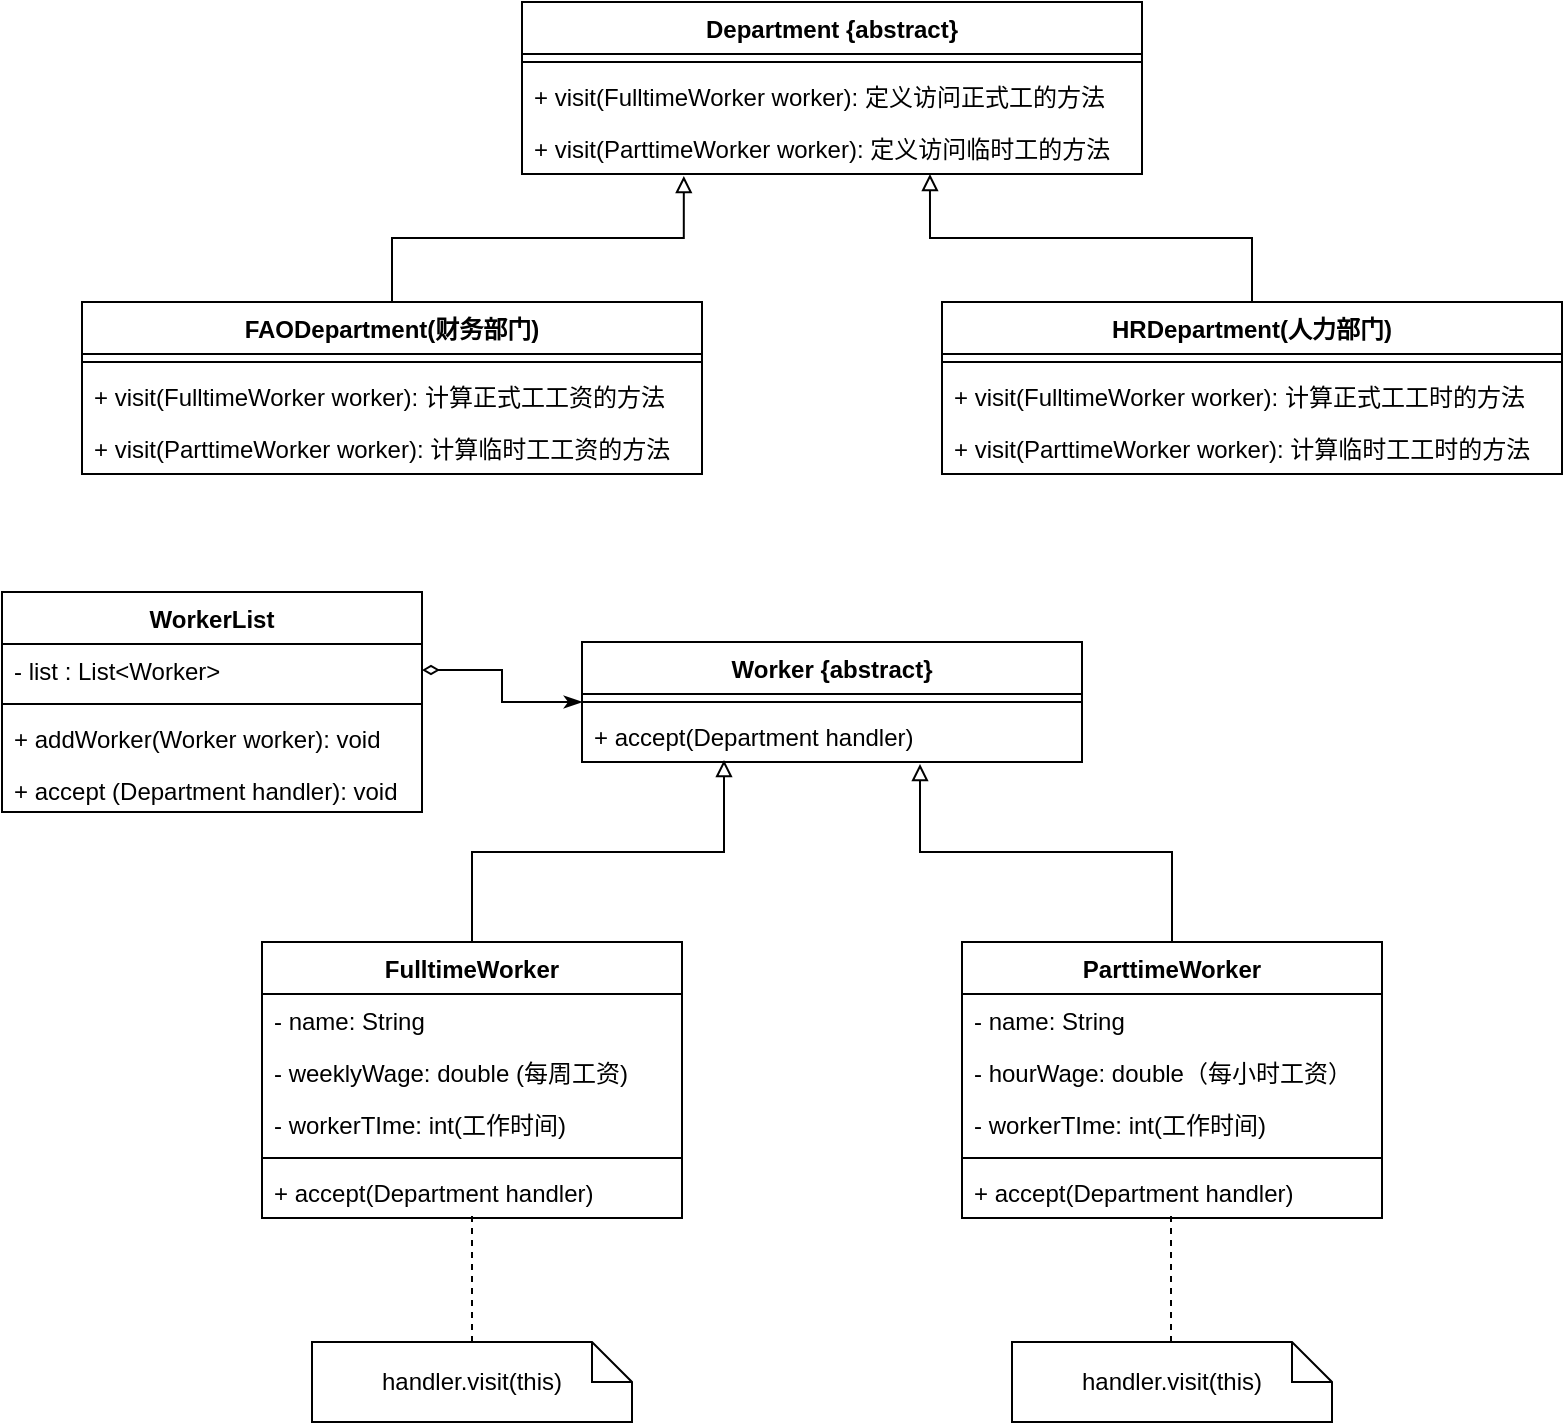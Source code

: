 <mxfile version="15.2.7" type="device"><diagram id="StqCUmPp77qf3Nl97OlG" name="第 1 页"><mxGraphModel dx="1022" dy="590" grid="1" gridSize="10" guides="1" tooltips="1" connect="1" arrows="1" fold="1" page="1" pageScale="1" pageWidth="827" pageHeight="1169" math="0" shadow="0"><root><mxCell id="0"/><mxCell id="1" parent="0"/><mxCell id="ExEfqd1gXVJCO019fa99-1" value="Department {abstract}" style="swimlane;fontStyle=1;align=center;verticalAlign=top;childLayout=stackLayout;horizontal=1;startSize=26;horizontalStack=0;resizeParent=1;resizeParentMax=0;resizeLast=0;collapsible=1;marginBottom=0;" vertex="1" parent="1"><mxGeometry x="300" y="70" width="310" height="86" as="geometry"/></mxCell><mxCell id="ExEfqd1gXVJCO019fa99-3" value="" style="line;strokeWidth=1;fillColor=none;align=left;verticalAlign=middle;spacingTop=-1;spacingLeft=3;spacingRight=3;rotatable=0;labelPosition=right;points=[];portConstraint=eastwest;" vertex="1" parent="ExEfqd1gXVJCO019fa99-1"><mxGeometry y="26" width="310" height="8" as="geometry"/></mxCell><mxCell id="ExEfqd1gXVJCO019fa99-4" value="+ visit(FulltimeWorker worker): 定义访问正式工的方法" style="text;strokeColor=none;fillColor=none;align=left;verticalAlign=top;spacingLeft=4;spacingRight=4;overflow=hidden;rotatable=0;points=[[0,0.5],[1,0.5]];portConstraint=eastwest;" vertex="1" parent="ExEfqd1gXVJCO019fa99-1"><mxGeometry y="34" width="310" height="26" as="geometry"/></mxCell><mxCell id="ExEfqd1gXVJCO019fa99-8" value="+ visit(ParttimeWorker worker): 定义访问临时工的方法" style="text;strokeColor=none;fillColor=none;align=left;verticalAlign=top;spacingLeft=4;spacingRight=4;overflow=hidden;rotatable=0;points=[[0,0.5],[1,0.5]];portConstraint=eastwest;" vertex="1" parent="ExEfqd1gXVJCO019fa99-1"><mxGeometry y="60" width="310" height="26" as="geometry"/></mxCell><mxCell id="ExEfqd1gXVJCO019fa99-17" style="edgeStyle=orthogonalEdgeStyle;rounded=0;orthogonalLoop=1;jettySize=auto;html=1;exitX=0.5;exitY=0;exitDx=0;exitDy=0;entryX=0.261;entryY=1.038;entryDx=0;entryDy=0;entryPerimeter=0;endArrow=block;endFill=0;" edge="1" parent="1" source="ExEfqd1gXVJCO019fa99-9" target="ExEfqd1gXVJCO019fa99-8"><mxGeometry relative="1" as="geometry"/></mxCell><mxCell id="ExEfqd1gXVJCO019fa99-9" value="FAODepartment(财务部门)" style="swimlane;fontStyle=1;align=center;verticalAlign=top;childLayout=stackLayout;horizontal=1;startSize=26;horizontalStack=0;resizeParent=1;resizeParentMax=0;resizeLast=0;collapsible=1;marginBottom=0;" vertex="1" parent="1"><mxGeometry x="80" y="220" width="310" height="86" as="geometry"/></mxCell><mxCell id="ExEfqd1gXVJCO019fa99-10" value="" style="line;strokeWidth=1;fillColor=none;align=left;verticalAlign=middle;spacingTop=-1;spacingLeft=3;spacingRight=3;rotatable=0;labelPosition=right;points=[];portConstraint=eastwest;" vertex="1" parent="ExEfqd1gXVJCO019fa99-9"><mxGeometry y="26" width="310" height="8" as="geometry"/></mxCell><mxCell id="ExEfqd1gXVJCO019fa99-11" value="+ visit(FulltimeWorker worker): 计算正式工工资的方法" style="text;strokeColor=none;fillColor=none;align=left;verticalAlign=top;spacingLeft=4;spacingRight=4;overflow=hidden;rotatable=0;points=[[0,0.5],[1,0.5]];portConstraint=eastwest;" vertex="1" parent="ExEfqd1gXVJCO019fa99-9"><mxGeometry y="34" width="310" height="26" as="geometry"/></mxCell><mxCell id="ExEfqd1gXVJCO019fa99-12" value="+ visit(ParttimeWorker worker): 计算临时工工资的方法" style="text;strokeColor=none;fillColor=none;align=left;verticalAlign=top;spacingLeft=4;spacingRight=4;overflow=hidden;rotatable=0;points=[[0,0.5],[1,0.5]];portConstraint=eastwest;" vertex="1" parent="ExEfqd1gXVJCO019fa99-9"><mxGeometry y="60" width="310" height="26" as="geometry"/></mxCell><mxCell id="ExEfqd1gXVJCO019fa99-18" style="edgeStyle=orthogonalEdgeStyle;rounded=0;orthogonalLoop=1;jettySize=auto;html=1;exitX=0.5;exitY=0;exitDx=0;exitDy=0;entryX=0.658;entryY=1;entryDx=0;entryDy=0;entryPerimeter=0;endArrow=block;endFill=0;" edge="1" parent="1" source="ExEfqd1gXVJCO019fa99-13" target="ExEfqd1gXVJCO019fa99-8"><mxGeometry relative="1" as="geometry"/></mxCell><mxCell id="ExEfqd1gXVJCO019fa99-13" value="HRDepartment(人力部门)" style="swimlane;fontStyle=1;align=center;verticalAlign=top;childLayout=stackLayout;horizontal=1;startSize=26;horizontalStack=0;resizeParent=1;resizeParentMax=0;resizeLast=0;collapsible=1;marginBottom=0;" vertex="1" parent="1"><mxGeometry x="510" y="220" width="310" height="86" as="geometry"/></mxCell><mxCell id="ExEfqd1gXVJCO019fa99-14" value="" style="line;strokeWidth=1;fillColor=none;align=left;verticalAlign=middle;spacingTop=-1;spacingLeft=3;spacingRight=3;rotatable=0;labelPosition=right;points=[];portConstraint=eastwest;" vertex="1" parent="ExEfqd1gXVJCO019fa99-13"><mxGeometry y="26" width="310" height="8" as="geometry"/></mxCell><mxCell id="ExEfqd1gXVJCO019fa99-15" value="+ visit(FulltimeWorker worker): 计算正式工工时的方法" style="text;strokeColor=none;fillColor=none;align=left;verticalAlign=top;spacingLeft=4;spacingRight=4;overflow=hidden;rotatable=0;points=[[0,0.5],[1,0.5]];portConstraint=eastwest;" vertex="1" parent="ExEfqd1gXVJCO019fa99-13"><mxGeometry y="34" width="310" height="26" as="geometry"/></mxCell><mxCell id="ExEfqd1gXVJCO019fa99-16" value="+ visit(ParttimeWorker worker): 计算临时工工时的方法" style="text;strokeColor=none;fillColor=none;align=left;verticalAlign=top;spacingLeft=4;spacingRight=4;overflow=hidden;rotatable=0;points=[[0,0.5],[1,0.5]];portConstraint=eastwest;" vertex="1" parent="ExEfqd1gXVJCO019fa99-13"><mxGeometry y="60" width="310" height="26" as="geometry"/></mxCell><mxCell id="ExEfqd1gXVJCO019fa99-19" value="Worker {abstract}" style="swimlane;fontStyle=1;align=center;verticalAlign=top;childLayout=stackLayout;horizontal=1;startSize=26;horizontalStack=0;resizeParent=1;resizeParentMax=0;resizeLast=0;collapsible=1;marginBottom=0;" vertex="1" parent="1"><mxGeometry x="330" y="390" width="250" height="60" as="geometry"/></mxCell><mxCell id="ExEfqd1gXVJCO019fa99-21" value="" style="line;strokeWidth=1;fillColor=none;align=left;verticalAlign=middle;spacingTop=-1;spacingLeft=3;spacingRight=3;rotatable=0;labelPosition=right;points=[];portConstraint=eastwest;" vertex="1" parent="ExEfqd1gXVJCO019fa99-19"><mxGeometry y="26" width="250" height="8" as="geometry"/></mxCell><mxCell id="ExEfqd1gXVJCO019fa99-22" value="+ accept(Department handler)" style="text;strokeColor=none;fillColor=none;align=left;verticalAlign=top;spacingLeft=4;spacingRight=4;overflow=hidden;rotatable=0;points=[[0,0.5],[1,0.5]];portConstraint=eastwest;" vertex="1" parent="ExEfqd1gXVJCO019fa99-19"><mxGeometry y="34" width="250" height="26" as="geometry"/></mxCell><mxCell id="ExEfqd1gXVJCO019fa99-37" style="edgeStyle=orthogonalEdgeStyle;rounded=0;orthogonalLoop=1;jettySize=auto;html=1;exitX=0.5;exitY=0;exitDx=0;exitDy=0;entryX=0.284;entryY=0.962;entryDx=0;entryDy=0;entryPerimeter=0;endArrow=block;endFill=0;" edge="1" parent="1" source="ExEfqd1gXVJCO019fa99-23" target="ExEfqd1gXVJCO019fa99-22"><mxGeometry relative="1" as="geometry"/></mxCell><mxCell id="ExEfqd1gXVJCO019fa99-23" value="FulltimeWorker" style="swimlane;fontStyle=1;align=center;verticalAlign=top;childLayout=stackLayout;horizontal=1;startSize=26;horizontalStack=0;resizeParent=1;resizeParentMax=0;resizeLast=0;collapsible=1;marginBottom=0;" vertex="1" parent="1"><mxGeometry x="170" y="540" width="210" height="138" as="geometry"/></mxCell><mxCell id="ExEfqd1gXVJCO019fa99-24" value="- name: String" style="text;strokeColor=none;fillColor=none;align=left;verticalAlign=top;spacingLeft=4;spacingRight=4;overflow=hidden;rotatable=0;points=[[0,0.5],[1,0.5]];portConstraint=eastwest;" vertex="1" parent="ExEfqd1gXVJCO019fa99-23"><mxGeometry y="26" width="210" height="26" as="geometry"/></mxCell><mxCell id="ExEfqd1gXVJCO019fa99-27" value="- weeklyWage: double (每周工资)" style="text;strokeColor=none;fillColor=none;align=left;verticalAlign=top;spacingLeft=4;spacingRight=4;overflow=hidden;rotatable=0;points=[[0,0.5],[1,0.5]];portConstraint=eastwest;" vertex="1" parent="ExEfqd1gXVJCO019fa99-23"><mxGeometry y="52" width="210" height="26" as="geometry"/></mxCell><mxCell id="ExEfqd1gXVJCO019fa99-28" value="- workerTIme: int(工作时间)" style="text;strokeColor=none;fillColor=none;align=left;verticalAlign=top;spacingLeft=4;spacingRight=4;overflow=hidden;rotatable=0;points=[[0,0.5],[1,0.5]];portConstraint=eastwest;" vertex="1" parent="ExEfqd1gXVJCO019fa99-23"><mxGeometry y="78" width="210" height="26" as="geometry"/></mxCell><mxCell id="ExEfqd1gXVJCO019fa99-25" value="" style="line;strokeWidth=1;fillColor=none;align=left;verticalAlign=middle;spacingTop=-1;spacingLeft=3;spacingRight=3;rotatable=0;labelPosition=right;points=[];portConstraint=eastwest;" vertex="1" parent="ExEfqd1gXVJCO019fa99-23"><mxGeometry y="104" width="210" height="8" as="geometry"/></mxCell><mxCell id="ExEfqd1gXVJCO019fa99-35" value="+ accept(Department handler)" style="text;strokeColor=none;fillColor=none;align=left;verticalAlign=top;spacingLeft=4;spacingRight=4;overflow=hidden;rotatable=0;points=[[0,0.5],[1,0.5]];portConstraint=eastwest;" vertex="1" parent="ExEfqd1gXVJCO019fa99-23"><mxGeometry y="112" width="210" height="26" as="geometry"/></mxCell><mxCell id="ExEfqd1gXVJCO019fa99-38" style="edgeStyle=orthogonalEdgeStyle;rounded=0;orthogonalLoop=1;jettySize=auto;html=1;exitX=0.5;exitY=0;exitDx=0;exitDy=0;entryX=0.676;entryY=1.038;entryDx=0;entryDy=0;entryPerimeter=0;endArrow=block;endFill=0;" edge="1" parent="1" source="ExEfqd1gXVJCO019fa99-29" target="ExEfqd1gXVJCO019fa99-22"><mxGeometry relative="1" as="geometry"/></mxCell><mxCell id="ExEfqd1gXVJCO019fa99-29" value="ParttimeWorker" style="swimlane;fontStyle=1;align=center;verticalAlign=top;childLayout=stackLayout;horizontal=1;startSize=26;horizontalStack=0;resizeParent=1;resizeParentMax=0;resizeLast=0;collapsible=1;marginBottom=0;" vertex="1" parent="1"><mxGeometry x="520" y="540" width="210" height="138" as="geometry"/></mxCell><mxCell id="ExEfqd1gXVJCO019fa99-30" value="- name: String" style="text;strokeColor=none;fillColor=none;align=left;verticalAlign=top;spacingLeft=4;spacingRight=4;overflow=hidden;rotatable=0;points=[[0,0.5],[1,0.5]];portConstraint=eastwest;" vertex="1" parent="ExEfqd1gXVJCO019fa99-29"><mxGeometry y="26" width="210" height="26" as="geometry"/></mxCell><mxCell id="ExEfqd1gXVJCO019fa99-31" value="- hourWage: double（每小时工资）" style="text;strokeColor=none;fillColor=none;align=left;verticalAlign=top;spacingLeft=4;spacingRight=4;overflow=hidden;rotatable=0;points=[[0,0.5],[1,0.5]];portConstraint=eastwest;" vertex="1" parent="ExEfqd1gXVJCO019fa99-29"><mxGeometry y="52" width="210" height="26" as="geometry"/></mxCell><mxCell id="ExEfqd1gXVJCO019fa99-32" value="- workerTIme: int(工作时间)" style="text;strokeColor=none;fillColor=none;align=left;verticalAlign=top;spacingLeft=4;spacingRight=4;overflow=hidden;rotatable=0;points=[[0,0.5],[1,0.5]];portConstraint=eastwest;" vertex="1" parent="ExEfqd1gXVJCO019fa99-29"><mxGeometry y="78" width="210" height="26" as="geometry"/></mxCell><mxCell id="ExEfqd1gXVJCO019fa99-33" value="" style="line;strokeWidth=1;fillColor=none;align=left;verticalAlign=middle;spacingTop=-1;spacingLeft=3;spacingRight=3;rotatable=0;labelPosition=right;points=[];portConstraint=eastwest;" vertex="1" parent="ExEfqd1gXVJCO019fa99-29"><mxGeometry y="104" width="210" height="8" as="geometry"/></mxCell><mxCell id="ExEfqd1gXVJCO019fa99-36" value="+ accept(Department handler)" style="text;strokeColor=none;fillColor=none;align=left;verticalAlign=top;spacingLeft=4;spacingRight=4;overflow=hidden;rotatable=0;points=[[0,0.5],[1,0.5]];portConstraint=eastwest;" vertex="1" parent="ExEfqd1gXVJCO019fa99-29"><mxGeometry y="112" width="210" height="26" as="geometry"/></mxCell><mxCell id="ExEfqd1gXVJCO019fa99-39" value="handler.visit(this)" style="shape=note;size=20;whiteSpace=wrap;html=1;" vertex="1" parent="1"><mxGeometry x="195" y="740" width="160" height="40" as="geometry"/></mxCell><mxCell id="ExEfqd1gXVJCO019fa99-40" value="handler.visit(this)" style="shape=note;size=20;whiteSpace=wrap;html=1;" vertex="1" parent="1"><mxGeometry x="545" y="740" width="160" height="40" as="geometry"/></mxCell><mxCell id="ExEfqd1gXVJCO019fa99-41" value="" style="endArrow=none;html=1;exitX=0.5;exitY=0;exitDx=0;exitDy=0;exitPerimeter=0;entryX=0.5;entryY=0.962;entryDx=0;entryDy=0;entryPerimeter=0;dashed=1;" edge="1" parent="1" source="ExEfqd1gXVJCO019fa99-39" target="ExEfqd1gXVJCO019fa99-35"><mxGeometry width="50" height="50" relative="1" as="geometry"><mxPoint x="150" y="710" as="sourcePoint"/><mxPoint x="200" y="660" as="targetPoint"/></mxGeometry></mxCell><mxCell id="ExEfqd1gXVJCO019fa99-42" value="" style="endArrow=none;html=1;exitX=0.5;exitY=0;exitDx=0;exitDy=0;exitPerimeter=0;entryX=0.5;entryY=0.962;entryDx=0;entryDy=0;entryPerimeter=0;dashed=1;" edge="1" parent="1"><mxGeometry width="50" height="50" relative="1" as="geometry"><mxPoint x="624.5" y="740" as="sourcePoint"/><mxPoint x="624.5" y="677.012" as="targetPoint"/></mxGeometry></mxCell><mxCell id="ExEfqd1gXVJCO019fa99-43" value="WorkerList" style="swimlane;fontStyle=1;align=center;verticalAlign=top;childLayout=stackLayout;horizontal=1;startSize=26;horizontalStack=0;resizeParent=1;resizeParentMax=0;resizeLast=0;collapsible=1;marginBottom=0;" vertex="1" parent="1"><mxGeometry x="40" y="365" width="210" height="110" as="geometry"/></mxCell><mxCell id="ExEfqd1gXVJCO019fa99-47" value="- list : List&lt;Worker&gt;" style="text;strokeColor=none;fillColor=none;align=left;verticalAlign=top;spacingLeft=4;spacingRight=4;overflow=hidden;rotatable=0;points=[[0,0.5],[1,0.5]];portConstraint=eastwest;" vertex="1" parent="ExEfqd1gXVJCO019fa99-43"><mxGeometry y="26" width="210" height="26" as="geometry"/></mxCell><mxCell id="ExEfqd1gXVJCO019fa99-44" value="" style="line;strokeWidth=1;fillColor=none;align=left;verticalAlign=middle;spacingTop=-1;spacingLeft=3;spacingRight=3;rotatable=0;labelPosition=right;points=[];portConstraint=eastwest;" vertex="1" parent="ExEfqd1gXVJCO019fa99-43"><mxGeometry y="52" width="210" height="8" as="geometry"/></mxCell><mxCell id="ExEfqd1gXVJCO019fa99-45" value="+ addWorker(Worker worker): void " style="text;strokeColor=none;fillColor=none;align=left;verticalAlign=top;spacingLeft=4;spacingRight=4;overflow=hidden;rotatable=0;points=[[0,0.5],[1,0.5]];portConstraint=eastwest;" vertex="1" parent="ExEfqd1gXVJCO019fa99-43"><mxGeometry y="60" width="210" height="26" as="geometry"/></mxCell><mxCell id="ExEfqd1gXVJCO019fa99-46" value="+ accept (Department handler): void" style="text;strokeColor=none;fillColor=none;align=left;verticalAlign=top;spacingLeft=4;spacingRight=4;overflow=hidden;rotatable=0;points=[[0,0.5],[1,0.5]];portConstraint=eastwest;" vertex="1" parent="ExEfqd1gXVJCO019fa99-43"><mxGeometry y="86" width="210" height="24" as="geometry"/></mxCell><mxCell id="ExEfqd1gXVJCO019fa99-48" style="edgeStyle=orthogonalEdgeStyle;rounded=0;orthogonalLoop=1;jettySize=auto;html=1;exitX=1;exitY=0.5;exitDx=0;exitDy=0;endArrow=classicThin;endFill=1;startArrow=diamondThin;startFill=0;" edge="1" parent="1" source="ExEfqd1gXVJCO019fa99-47" target="ExEfqd1gXVJCO019fa99-21"><mxGeometry relative="1" as="geometry"/></mxCell></root></mxGraphModel></diagram></mxfile>